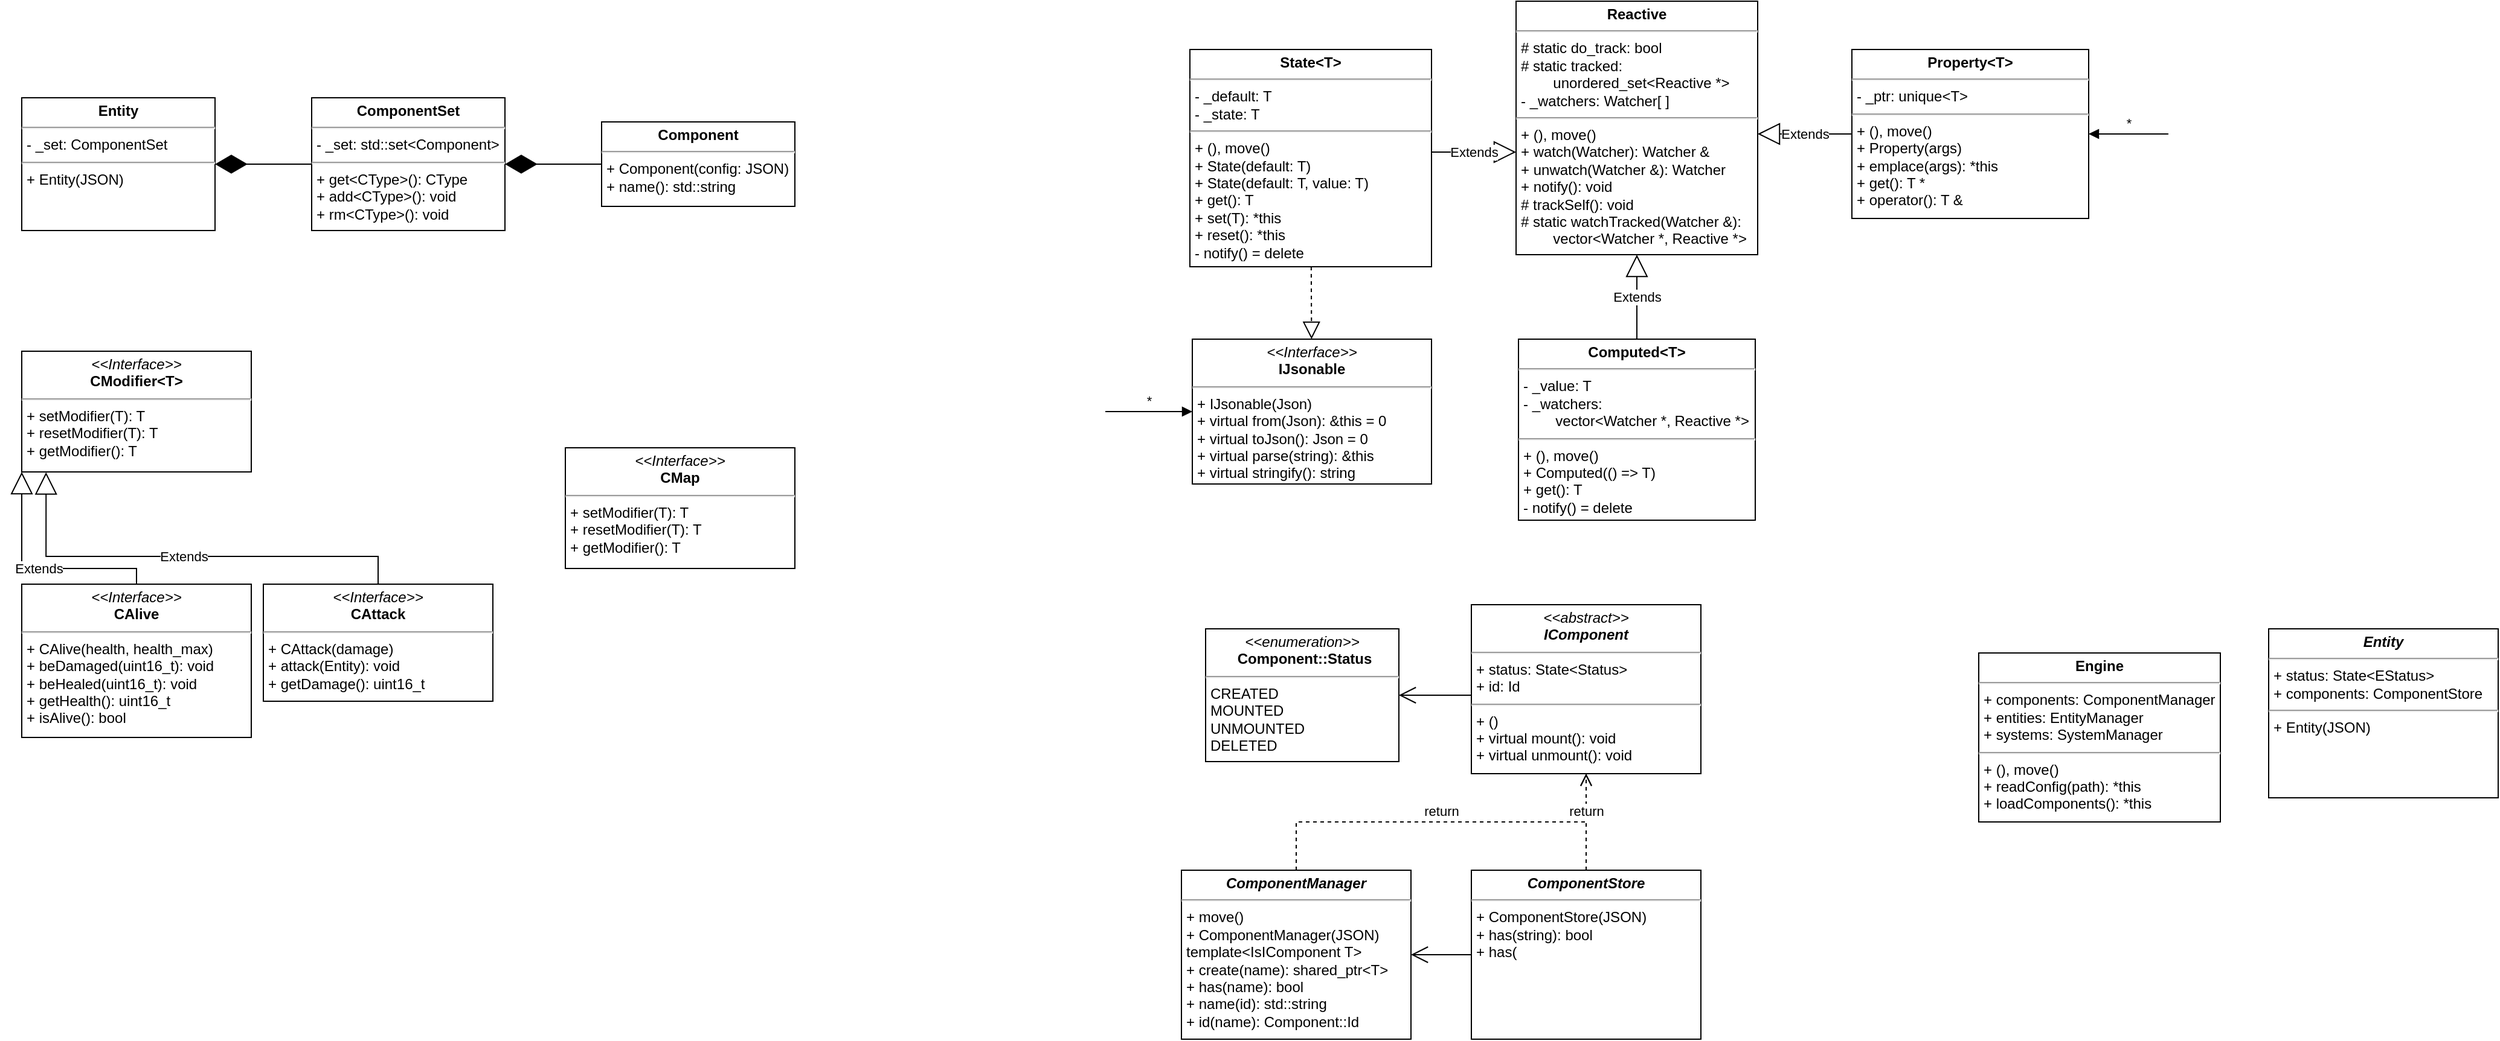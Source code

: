 <mxfile version="25.0.3">
  <diagram id="C5RBs43oDa-KdzZeNtuy" name="Page-1">
    <mxGraphModel dx="286" dy="189" grid="1" gridSize="10" guides="1" tooltips="1" connect="1" arrows="1" fold="1" page="1" pageScale="1" pageWidth="827" pageHeight="1169" math="0" shadow="0">
      <root>
        <mxCell id="WIyWlLk6GJQsqaUBKTNV-0" />
        <mxCell id="WIyWlLk6GJQsqaUBKTNV-1" parent="WIyWlLk6GJQsqaUBKTNV-0" />
        <mxCell id="HwnYzVGG-viCmn4Wa0q9-55" value="Extends" style="endArrow=block;endSize=16;endFill=0;html=1;rounded=0;edgeStyle=orthogonalEdgeStyle;entryX=0;entryY=1;entryDx=0;entryDy=0;" parent="WIyWlLk6GJQsqaUBKTNV-1" source="HwnYzVGG-viCmn4Wa0q9-69" target="HwnYzVGG-viCmn4Wa0q9-71" edge="1">
          <mxGeometry width="160" relative="1" as="geometry">
            <mxPoint x="280" y="410" as="sourcePoint" />
            <mxPoint x="440" y="410" as="targetPoint" />
            <Array as="points">
              <mxPoint x="185" y="500" />
              <mxPoint x="90" y="500" />
            </Array>
          </mxGeometry>
        </mxCell>
        <mxCell id="HwnYzVGG-viCmn4Wa0q9-69" value="&lt;p style=&quot;margin:0px;margin-top:4px;text-align:center;&quot;&gt;&lt;i&gt;&amp;lt;&amp;lt;Interface&amp;gt;&amp;gt;&lt;/i&gt;&lt;br&gt;&lt;b&gt;CAlive&lt;/b&gt;&lt;/p&gt;&lt;hr&gt;&lt;p style=&quot;margin:0px;margin-left:4px;&quot;&gt;+ CAlive(health, health_max)&lt;/p&gt;&lt;p style=&quot;margin:0px;margin-left:4px;&quot;&gt;+ beDamaged(uint16_t): void&lt;/p&gt;&lt;p style=&quot;margin:0px;margin-left:4px;&quot;&gt;+ beHealed(uint16_t): void&lt;/p&gt;&lt;p style=&quot;margin:0px;margin-left:4px;&quot;&gt;+ getHealth(): uint16_t&lt;/p&gt;&lt;p style=&quot;margin:0px;margin-left:4px;&quot;&gt;+ isAlive(): bool&lt;/p&gt;" style="verticalAlign=top;align=left;overflow=fill;html=1;whiteSpace=wrap;" parent="WIyWlLk6GJQsqaUBKTNV-1" vertex="1">
          <mxGeometry x="90" y="513" width="190" height="127" as="geometry" />
        </mxCell>
        <mxCell id="HwnYzVGG-viCmn4Wa0q9-70" style="edgeStyle=orthogonalEdgeStyle;rounded=0;orthogonalLoop=1;jettySize=auto;html=1;exitX=0.5;exitY=1;exitDx=0;exitDy=0;" parent="WIyWlLk6GJQsqaUBKTNV-1" source="HwnYzVGG-viCmn4Wa0q9-69" target="HwnYzVGG-viCmn4Wa0q9-69" edge="1">
          <mxGeometry relative="1" as="geometry" />
        </mxCell>
        <mxCell id="HwnYzVGG-viCmn4Wa0q9-71" value="&lt;p style=&quot;margin:0px;margin-top:4px;text-align:center;&quot;&gt;&lt;i&gt;&amp;lt;&amp;lt;Interface&amp;gt;&amp;gt;&lt;/i&gt;&lt;br&gt;&lt;b&gt;CModifier&amp;lt;T&amp;gt;&lt;/b&gt;&lt;/p&gt;&lt;hr&gt;&lt;p style=&quot;margin:0px;margin-left:4px;&quot;&gt;+ setModifier(T): T&lt;/p&gt;&lt;p style=&quot;margin:0px;margin-left:4px;&quot;&gt;+ resetModifier(T): T&lt;/p&gt;&lt;p style=&quot;margin:0px;margin-left:4px;&quot;&gt;+ getModifier(): T&lt;/p&gt;" style="verticalAlign=top;align=left;overflow=fill;html=1;whiteSpace=wrap;" parent="WIyWlLk6GJQsqaUBKTNV-1" vertex="1">
          <mxGeometry x="90" y="320" width="190" height="100" as="geometry" />
        </mxCell>
        <mxCell id="HwnYzVGG-viCmn4Wa0q9-72" value="&lt;p style=&quot;margin:0px;margin-top:4px;text-align:center;&quot;&gt;&lt;i&gt;&amp;lt;&amp;lt;Interface&amp;gt;&amp;gt;&lt;/i&gt;&lt;br&gt;&lt;b&gt;CAttack&lt;/b&gt;&lt;/p&gt;&lt;hr&gt;&lt;p style=&quot;margin:0px;margin-left:4px;&quot;&gt;+ CAttack(damage)&lt;br&gt;+ attack(Entity): void&lt;/p&gt;&lt;p style=&quot;margin:0px;margin-left:4px;&quot;&gt;+ getDamage(): uint16_t&lt;/p&gt;" style="verticalAlign=top;align=left;overflow=fill;html=1;whiteSpace=wrap;" parent="WIyWlLk6GJQsqaUBKTNV-1" vertex="1">
          <mxGeometry x="290" y="513" width="190" height="97" as="geometry" />
        </mxCell>
        <mxCell id="HwnYzVGG-viCmn4Wa0q9-73" value="Extends" style="endArrow=block;endSize=16;endFill=0;html=1;rounded=0;exitX=0.5;exitY=0;exitDx=0;exitDy=0;entryX=0.106;entryY=1.003;entryDx=0;entryDy=0;edgeStyle=orthogonalEdgeStyle;entryPerimeter=0;" parent="WIyWlLk6GJQsqaUBKTNV-1" source="HwnYzVGG-viCmn4Wa0q9-72" target="HwnYzVGG-viCmn4Wa0q9-71" edge="1">
          <mxGeometry width="160" relative="1" as="geometry">
            <mxPoint x="330" y="500" as="sourcePoint" />
            <mxPoint x="490" y="500" as="targetPoint" />
            <Array as="points">
              <mxPoint x="385" y="490" />
              <mxPoint x="110" y="490" />
            </Array>
          </mxGeometry>
        </mxCell>
        <mxCell id="HwnYzVGG-viCmn4Wa0q9-75" value="&lt;p style=&quot;margin:0px;margin-top:4px;text-align:center;&quot;&gt;&lt;b&gt;ComponentSet&lt;/b&gt;&lt;/p&gt;&lt;hr&gt;&lt;p style=&quot;margin:0px;margin-left:4px;&quot;&gt;- _set: std::set&amp;lt;Component&amp;gt;&lt;/p&gt;&lt;hr&gt;&lt;p style=&quot;margin:0px;margin-left:4px;&quot;&gt;+ get&amp;lt;CType&amp;gt;(): CType&lt;/p&gt;&lt;p style=&quot;margin:0px;margin-left:4px;&quot;&gt;+ add&amp;lt;CType&amp;gt;(): void&lt;/p&gt;&lt;p style=&quot;margin:0px;margin-left:4px;&quot;&gt;+ rm&amp;lt;CType&amp;gt;(): void&lt;/p&gt;" style="verticalAlign=top;align=left;overflow=fill;html=1;whiteSpace=wrap;" parent="WIyWlLk6GJQsqaUBKTNV-1" vertex="1">
          <mxGeometry x="330" y="110" width="160" height="110" as="geometry" />
        </mxCell>
        <mxCell id="HwnYzVGG-viCmn4Wa0q9-76" value="&lt;p style=&quot;margin:0px;margin-top:4px;text-align:center;&quot;&gt;&lt;b&gt;Component&lt;/b&gt;&lt;/p&gt;&lt;hr&gt;&lt;p style=&quot;margin:0px;margin-left:4px;&quot;&gt;+ Component(config: JSON)&lt;/p&gt;&lt;p style=&quot;margin:0px;margin-left:4px;&quot;&gt;+ name(): std::string&lt;/p&gt;" style="verticalAlign=top;align=left;overflow=fill;html=1;whiteSpace=wrap;" parent="WIyWlLk6GJQsqaUBKTNV-1" vertex="1">
          <mxGeometry x="570" y="130" width="160" height="70" as="geometry" />
        </mxCell>
        <mxCell id="HwnYzVGG-viCmn4Wa0q9-81" value="" style="endArrow=diamondThin;endFill=1;endSize=24;html=1;rounded=0;edgeStyle=orthogonalEdgeStyle;" parent="WIyWlLk6GJQsqaUBKTNV-1" source="HwnYzVGG-viCmn4Wa0q9-76" target="HwnYzVGG-viCmn4Wa0q9-75" edge="1">
          <mxGeometry width="160" relative="1" as="geometry">
            <mxPoint x="400" y="440" as="sourcePoint" />
            <mxPoint x="560" y="440" as="targetPoint" />
          </mxGeometry>
        </mxCell>
        <mxCell id="HwnYzVGG-viCmn4Wa0q9-82" value="&lt;p style=&quot;margin:0px;margin-top:4px;text-align:center;&quot;&gt;&lt;b&gt;Entity&lt;/b&gt;&lt;/p&gt;&lt;hr&gt;&lt;p style=&quot;margin:0px;margin-left:4px;&quot;&gt;- _set: ComponentSet&lt;/p&gt;&lt;hr&gt;&lt;p style=&quot;margin:0px;margin-left:4px;&quot;&gt;+ Entity(JSON)&lt;/p&gt;" style="verticalAlign=top;align=left;overflow=fill;html=1;whiteSpace=wrap;" parent="WIyWlLk6GJQsqaUBKTNV-1" vertex="1">
          <mxGeometry x="90" y="110" width="160" height="110" as="geometry" />
        </mxCell>
        <mxCell id="HwnYzVGG-viCmn4Wa0q9-85" value="" style="endArrow=diamondThin;endFill=1;endSize=24;html=1;rounded=0;edgeStyle=orthogonalEdgeStyle;" parent="WIyWlLk6GJQsqaUBKTNV-1" source="HwnYzVGG-viCmn4Wa0q9-75" target="HwnYzVGG-viCmn4Wa0q9-82" edge="1">
          <mxGeometry width="160" relative="1" as="geometry">
            <mxPoint x="270" y="220" as="sourcePoint" />
            <mxPoint x="430" y="220" as="targetPoint" />
          </mxGeometry>
        </mxCell>
        <mxCell id="HwnYzVGG-viCmn4Wa0q9-86" value="&lt;p style=&quot;margin:0px;margin-top:4px;text-align:center;&quot;&gt;&lt;i&gt;&amp;lt;&amp;lt;Interface&amp;gt;&amp;gt;&lt;/i&gt;&lt;br&gt;&lt;b&gt;CMap&lt;/b&gt;&lt;/p&gt;&lt;hr&gt;&lt;p style=&quot;margin:0px;margin-left:4px;&quot;&gt;+ setModifier(T): T&lt;/p&gt;&lt;p style=&quot;margin:0px;margin-left:4px;&quot;&gt;+ resetModifier(T): T&lt;/p&gt;&lt;p style=&quot;margin:0px;margin-left:4px;&quot;&gt;+ getModifier(): T&lt;/p&gt;" style="verticalAlign=top;align=left;overflow=fill;html=1;whiteSpace=wrap;" parent="WIyWlLk6GJQsqaUBKTNV-1" vertex="1">
          <mxGeometry x="540" y="400" width="190" height="100" as="geometry" />
        </mxCell>
        <mxCell id="1AaOihTlzgc76VjH7H-S-1" value="&lt;p style=&quot;margin:0px;margin-top:4px;text-align:center;&quot;&gt;&lt;b&gt;Computed&amp;lt;T&amp;gt;&lt;/b&gt;&lt;/p&gt;&lt;hr&gt;&lt;p style=&quot;margin:0px;margin-left:4px;&quot;&gt;&lt;span style=&quot;background-color: initial;&quot;&gt;- _value: T&lt;/span&gt;&lt;/p&gt;&lt;p style=&quot;margin:0px;margin-left:4px;&quot;&gt;&lt;span style=&quot;background-color: initial;&quot;&gt;- _watchers:&lt;/span&gt;&lt;/p&gt;&lt;p style=&quot;margin:0px;margin-left:4px;&quot;&gt;&lt;span style=&quot;background-color: initial;&quot;&gt;&lt;span style=&quot;white-space: pre;&quot;&gt;&#x9;&lt;/span&gt;vector&amp;lt;Watcher *, Reactive *&amp;gt;&lt;/span&gt;&lt;/p&gt;&lt;hr&gt;&lt;p style=&quot;margin:0px;margin-left:4px;&quot;&gt;&lt;span style=&quot;background-color: initial;&quot;&gt;+ (), move()&lt;br&gt;+ Computed(() =&amp;gt; T)&lt;/span&gt;&lt;/p&gt;&lt;p style=&quot;margin:0px;margin-left:4px;&quot;&gt;&lt;span style=&quot;background-color: initial;&quot;&gt;+ get(): T&lt;/span&gt;&lt;/p&gt;&lt;p style=&quot;margin:0px;margin-left:4px;&quot;&gt;&lt;span style=&quot;background-color: initial;&quot;&gt;- notify() = delete&lt;/span&gt;&lt;/p&gt;" style="verticalAlign=top;align=left;overflow=fill;html=1;whiteSpace=wrap;" parent="WIyWlLk6GJQsqaUBKTNV-1" vertex="1">
          <mxGeometry x="1329" y="310" width="196" height="150" as="geometry" />
        </mxCell>
        <mxCell id="1AaOihTlzgc76VjH7H-S-2" value="&lt;p style=&quot;margin:0px;margin-top:4px;text-align:center;&quot;&gt;&lt;b&gt;Reactive&lt;/b&gt;&lt;/p&gt;&lt;hr&gt;&lt;p style=&quot;margin: 0px 0px 0px 4px;&quot;&gt;# static do_track: bool&lt;/p&gt;&lt;p style=&quot;margin: 0px 0px 0px 4px;&quot;&gt;# static tracked: &lt;span style=&quot;white-space: pre;&quot;&gt;&#x9;&lt;/span&gt;unordered_set&amp;lt;Reactive *&amp;gt;&lt;/p&gt;&lt;p style=&quot;margin: 0px 0px 0px 4px;&quot;&gt;- _watchers: Watcher[ ]&lt;/p&gt;&lt;hr&gt;&lt;p style=&quot;margin: 0px 0px 0px 4px;&quot;&gt;+ (),&amp;nbsp;move()&lt;br&gt;+ watch(Watcher): Watcher &amp;amp;&lt;/p&gt;&lt;p style=&quot;margin: 0px 0px 0px 4px;&quot;&gt;+ unwatch(Watcher &amp;amp;): Watcher&lt;/p&gt;&lt;p style=&quot;margin: 0px 0px 0px 4px;&quot;&gt;+ notify(): void&lt;/p&gt;&lt;p style=&quot;margin: 0px 0px 0px 4px;&quot;&gt;# trackSelf(): void&lt;/p&gt;&lt;p style=&quot;margin: 0px 0px 0px 4px;&quot;&gt;# static watchTracked(Watcher &amp;amp;): &lt;span style=&quot;white-space: pre;&quot;&gt;&#x9;&lt;/span&gt;vector&amp;lt;Watcher *, Reactive *&amp;gt;&lt;/p&gt;" style="verticalAlign=top;align=left;overflow=fill;html=1;whiteSpace=wrap;" parent="WIyWlLk6GJQsqaUBKTNV-1" vertex="1">
          <mxGeometry x="1327" y="30" width="200" height="210" as="geometry" />
        </mxCell>
        <mxCell id="1AaOihTlzgc76VjH7H-S-5" value="&lt;p style=&quot;margin:0px;margin-top:4px;text-align:center;&quot;&gt;&lt;b&gt;State&amp;lt;T&amp;gt;&lt;/b&gt;&lt;/p&gt;&lt;hr&gt;&lt;p style=&quot;margin: 0px 0px 0px 4px;&quot;&gt;- _default: T&lt;/p&gt;&lt;p style=&quot;margin: 0px 0px 0px 4px;&quot;&gt;- _state: T&lt;/p&gt;&lt;hr&gt;&lt;p style=&quot;margin: 0px 0px 0px 4px;&quot;&gt;&lt;span style=&quot;background-color: initial;&quot;&gt;+ (), move()&lt;/span&gt;&lt;/p&gt;&lt;p style=&quot;margin: 0px 0px 0px 4px;&quot;&gt;&lt;span style=&quot;background-color: initial;&quot;&gt;+ State(default: T)&lt;/span&gt;&lt;/p&gt;&lt;p style=&quot;margin: 0px 0px 0px 4px;&quot;&gt;&lt;span style=&quot;background-color: initial;&quot;&gt;+ State(default: T, value: T)&lt;/span&gt;&lt;/p&gt;&lt;p style=&quot;margin: 0px 0px 0px 4px;&quot;&gt;&lt;span style=&quot;background-color: initial;&quot;&gt;+ get(): T&lt;/span&gt;&lt;/p&gt;&lt;p style=&quot;margin: 0px 0px 0px 4px;&quot;&gt;+ set(T): *this&lt;/p&gt;&lt;p style=&quot;margin: 0px 0px 0px 4px;&quot;&gt;+ reset(): *this&lt;/p&gt;&lt;p style=&quot;margin: 0px 0px 0px 4px;&quot;&gt;- notify() = delete&lt;/p&gt;&lt;p style=&quot;margin: 0px 0px 0px 4px;&quot;&gt;&lt;br&gt;&lt;/p&gt;" style="verticalAlign=top;align=left;overflow=fill;html=1;whiteSpace=wrap;" parent="WIyWlLk6GJQsqaUBKTNV-1" vertex="1">
          <mxGeometry x="1057" y="70" width="200" height="180" as="geometry" />
        </mxCell>
        <mxCell id="1AaOihTlzgc76VjH7H-S-10" value="&lt;p style=&quot;margin:0px;margin-top:4px;text-align:center;&quot;&gt;&lt;/p&gt;&lt;i style=&quot;&quot;&gt;&lt;div style=&quot;text-align: center;&quot;&gt;&lt;b style=&quot;background-color: initial;&quot;&gt;Entity&lt;/b&gt;&lt;/div&gt;&lt;/i&gt;&lt;hr&gt;&lt;p style=&quot;margin:0px;margin-left:4px;&quot;&gt;+ status: State&amp;lt;EStatus&amp;gt;&lt;/p&gt;&lt;p style=&quot;margin:0px;margin-left:4px;&quot;&gt;+ components: ComponentStore&lt;/p&gt;&lt;hr&gt;&lt;p style=&quot;margin:0px;margin-left:4px;&quot;&gt;+ Entity(JSON)&lt;/p&gt;" style="verticalAlign=top;align=left;overflow=fill;html=1;whiteSpace=wrap;" parent="WIyWlLk6GJQsqaUBKTNV-1" vertex="1">
          <mxGeometry x="1950" y="550" width="190" height="140" as="geometry" />
        </mxCell>
        <mxCell id="Iq3DH8VqQ_1fEfB8w_CH-1" value="&lt;p style=&quot;margin:0px;margin-top:4px;text-align:center;&quot;&gt;&lt;i&gt;&amp;lt;&amp;lt;Interface&amp;gt;&amp;gt;&lt;/i&gt;&lt;br&gt;&lt;b&gt;IJsonable&lt;/b&gt;&lt;/p&gt;&lt;hr&gt;&lt;p style=&quot;margin:0px;margin-left:4px;&quot;&gt;+ IJsonable(Json)&lt;/p&gt;&lt;p style=&quot;margin:0px;margin-left:4px;&quot;&gt;+ virtual from(Json): &amp;amp;this = 0&lt;/p&gt;&lt;p style=&quot;margin: 0px 0px 0px 4px;&quot;&gt;+ virtual toJson(): Json = 0&lt;/p&gt;&lt;p style=&quot;margin:0px;margin-left:4px;&quot;&gt;+ virtual parse(string): &amp;amp;this&lt;/p&gt;&lt;p style=&quot;margin:0px;margin-left:4px;&quot;&gt;+ virtual stringify(): string&lt;/p&gt;" style="verticalAlign=top;align=left;overflow=fill;html=1;whiteSpace=wrap;" parent="WIyWlLk6GJQsqaUBKTNV-1" vertex="1">
          <mxGeometry x="1059" y="310" width="198" height="120" as="geometry" />
        </mxCell>
        <mxCell id="Iq3DH8VqQ_1fEfB8w_CH-8" value="Extends" style="endArrow=block;endSize=16;endFill=0;html=1;rounded=0;edgeStyle=elbowEdgeStyle;elbow=vertical;" parent="WIyWlLk6GJQsqaUBKTNV-1" source="1AaOihTlzgc76VjH7H-S-1" target="1AaOihTlzgc76VjH7H-S-2" edge="1">
          <mxGeometry width="160" relative="1" as="geometry">
            <mxPoint x="1040" y="90" as="sourcePoint" />
            <mxPoint x="1200" y="90" as="targetPoint" />
          </mxGeometry>
        </mxCell>
        <mxCell id="Iq3DH8VqQ_1fEfB8w_CH-9" value="Extends" style="endArrow=block;endSize=16;endFill=0;html=1;rounded=0;edgeStyle=elbowEdgeStyle;elbow=vertical;" parent="WIyWlLk6GJQsqaUBKTNV-1" source="1AaOihTlzgc76VjH7H-S-5" target="1AaOihTlzgc76VjH7H-S-2" edge="1">
          <mxGeometry width="160" relative="1" as="geometry">
            <mxPoint x="1307" y="220" as="sourcePoint" />
            <mxPoint x="1467" y="220" as="targetPoint" />
          </mxGeometry>
        </mxCell>
        <mxCell id="CYkFxToPx0KMmguDNnpS-0" value="" style="endArrow=block;dashed=1;endFill=0;endSize=12;html=1;rounded=0;" parent="WIyWlLk6GJQsqaUBKTNV-1" source="1AaOihTlzgc76VjH7H-S-5" target="Iq3DH8VqQ_1fEfB8w_CH-1" edge="1">
          <mxGeometry width="160" relative="1" as="geometry">
            <mxPoint x="1177" y="340" as="sourcePoint" />
            <mxPoint x="1337" y="340" as="targetPoint" />
          </mxGeometry>
        </mxCell>
        <mxCell id="FApNSC25vzUqp6gPMMDp-0" value="&lt;p style=&quot;margin:0px;margin-top:4px;text-align:center;&quot;&gt;&lt;/p&gt;&lt;div style=&quot;text-align: center;&quot;&gt;&lt;b&gt;Engine&lt;/b&gt;&lt;/div&gt;&lt;hr&gt;&lt;p style=&quot;margin:0px;margin-left:4px;&quot;&gt;+ components: ComponentManager&lt;/p&gt;&lt;p style=&quot;margin:0px;margin-left:4px;&quot;&gt;+ entities: EntityManager&lt;/p&gt;&lt;p style=&quot;margin:0px;margin-left:4px;&quot;&gt;+ systems: SystemManager&lt;/p&gt;&lt;hr&gt;&lt;p style=&quot;margin:0px;margin-left:4px;&quot;&gt;+ (), move()&lt;/p&gt;&lt;p style=&quot;margin:0px;margin-left:4px;&quot;&gt;+ readConfig(path): *this&lt;/p&gt;&lt;p style=&quot;margin:0px;margin-left:4px;&quot;&gt;+ loadComponents(): *this&lt;/p&gt;" style="verticalAlign=top;align=left;overflow=fill;html=1;whiteSpace=wrap;" parent="WIyWlLk6GJQsqaUBKTNV-1" vertex="1">
          <mxGeometry x="1710" y="570" width="200" height="140" as="geometry" />
        </mxCell>
        <mxCell id="Uy60MwZ9Cgc1MqmZo54Q-0" value="&lt;p style=&quot;margin:0px;margin-top:4px;text-align:center;&quot;&gt;&lt;b&gt;Property&amp;lt;T&amp;gt;&lt;/b&gt;&lt;/p&gt;&lt;hr&gt;&lt;p style=&quot;margin:0px;margin-left:4px;&quot;&gt;&lt;span style=&quot;background-color: initial;&quot;&gt;- _ptr: unique&amp;lt;T&amp;gt;&lt;/span&gt;&lt;/p&gt;&lt;hr&gt;&lt;p style=&quot;margin:0px;margin-left:4px;&quot;&gt;&lt;span style=&quot;background-color: initial;&quot;&gt;+ (), move()&lt;/span&gt;&lt;/p&gt;&lt;p style=&quot;margin:0px;margin-left:4px;&quot;&gt;&lt;span style=&quot;background-color: initial;&quot;&gt;+ Property(args)&lt;br&gt;+ emplace(args): *this&lt;/span&gt;&lt;/p&gt;&lt;p style=&quot;margin:0px;margin-left:4px;&quot;&gt;&lt;span style=&quot;background-color: initial;&quot;&gt;+ get(): T *&lt;/span&gt;&lt;/p&gt;&lt;p style=&quot;margin:0px;margin-left:4px;&quot;&gt;+ operator(): T &amp;amp;&lt;/p&gt;" style="verticalAlign=top;align=left;overflow=fill;html=1;whiteSpace=wrap;" parent="WIyWlLk6GJQsqaUBKTNV-1" vertex="1">
          <mxGeometry x="1605" y="70" width="196" height="140" as="geometry" />
        </mxCell>
        <mxCell id="sa3Bp4lUWlJghUPQF_Ek-0" value="&lt;p style=&quot;margin:0px;margin-top:4px;text-align:center;&quot;&gt;&lt;/p&gt;&lt;i style=&quot;&quot;&gt;&lt;div style=&quot;text-align: center;&quot;&gt;&lt;i style=&quot;background-color: initial;&quot;&gt;&amp;lt;&amp;lt;enumeration&amp;gt;&amp;gt;&lt;/i&gt;&lt;/div&gt;&lt;/i&gt;&lt;p style=&quot;text-align: center; margin: 0px 0px 0px 4px;&quot;&gt;&lt;b&gt;Component::Status&lt;/b&gt;&lt;/p&gt;&lt;hr&gt;&lt;p style=&quot;margin:0px;margin-left:4px;&quot;&gt;CREATED&lt;/p&gt;&lt;p style=&quot;margin:0px;margin-left:4px;&quot;&gt;&lt;span style=&quot;background-color: initial;&quot;&gt;MOUNTED&lt;/span&gt;&lt;/p&gt;&lt;p style=&quot;margin:0px;margin-left:4px;&quot;&gt;UNMOUNTED&lt;/p&gt;&lt;p style=&quot;margin:0px;margin-left:4px;&quot;&gt;DELETED&lt;/p&gt;" style="verticalAlign=top;align=left;overflow=fill;html=1;whiteSpace=wrap;" parent="WIyWlLk6GJQsqaUBKTNV-1" vertex="1">
          <mxGeometry x="1070" y="550" width="160" height="110" as="geometry" />
        </mxCell>
        <mxCell id="sa3Bp4lUWlJghUPQF_Ek-2" value="&lt;p style=&quot;margin:0px;margin-top:4px;text-align:center;&quot;&gt;&lt;/p&gt;&lt;i style=&quot;&quot;&gt;&lt;div style=&quot;text-align: center;&quot;&gt;&lt;b style=&quot;background-color: initial;&quot;&gt;ComponentStore&lt;/b&gt;&lt;/div&gt;&lt;/i&gt;&lt;hr&gt;&lt;p style=&quot;margin:0px;margin-left:4px;&quot;&gt;&lt;/p&gt;&lt;p style=&quot;margin:0px;margin-left:4px;&quot;&gt;+ ComponentStore(JSON)&lt;/p&gt;&lt;p style=&quot;margin:0px;margin-left:4px;&quot;&gt;+ has(string): bool&lt;/p&gt;&lt;p style=&quot;margin:0px;margin-left:4px;&quot;&gt;+ has(&lt;/p&gt;" style="verticalAlign=top;align=left;overflow=fill;html=1;whiteSpace=wrap;" parent="WIyWlLk6GJQsqaUBKTNV-1" vertex="1">
          <mxGeometry x="1290" y="750" width="190" height="140" as="geometry" />
        </mxCell>
        <mxCell id="sa3Bp4lUWlJghUPQF_Ek-3" value="&lt;p style=&quot;margin:0px;margin-top:4px;text-align:center;&quot;&gt;&lt;/p&gt;&lt;i style=&quot;&quot;&gt;&lt;div style=&quot;text-align: center;&quot;&gt;&lt;b style=&quot;background-color: initial;&quot;&gt;ComponentManager&lt;/b&gt;&lt;/div&gt;&lt;/i&gt;&lt;hr&gt;&lt;p style=&quot;margin: 0px 0px 0px 4px;&quot;&gt;&lt;span style=&quot;background-color: initial;&quot;&gt;+&amp;nbsp;&lt;/span&gt;&lt;span style=&quot;background-color: initial;&quot;&gt;move()&lt;/span&gt;&lt;/p&gt;&lt;p style=&quot;margin:0px;margin-left:4px;&quot;&gt;&lt;span style=&quot;background-color: initial;&quot;&gt;+ ComponentManager(JSON)&lt;/span&gt;&lt;/p&gt;&lt;p style=&quot;margin:0px;margin-left:4px;&quot;&gt;&lt;span style=&quot;background-color: initial;&quot;&gt;template&amp;lt;IsIComponent T&amp;gt;&lt;/span&gt;&lt;/p&gt;&lt;p style=&quot;margin:0px;margin-left:4px;&quot;&gt;&lt;span style=&quot;background-color: initial;&quot;&gt;+ create(name): shared_ptr&amp;lt;T&amp;gt;&lt;/span&gt;&lt;/p&gt;&lt;p style=&quot;margin:0px;margin-left:4px;&quot;&gt;&lt;span style=&quot;background-color: initial;&quot;&gt;+ has(name): bool&lt;/span&gt;&lt;/p&gt;&lt;p style=&quot;margin:0px;margin-left:4px;&quot;&gt;&lt;span style=&quot;background-color: initial;&quot;&gt;+ name(id): std::string&lt;/span&gt;&lt;/p&gt;&lt;p style=&quot;margin:0px;margin-left:4px;&quot;&gt;&lt;span style=&quot;background-color: initial;&quot;&gt;+ id(name): Component::Id&lt;/span&gt;&lt;/p&gt;" style="verticalAlign=top;align=left;overflow=fill;html=1;whiteSpace=wrap;" parent="WIyWlLk6GJQsqaUBKTNV-1" vertex="1">
          <mxGeometry x="1050" y="750" width="190" height="140" as="geometry" />
        </mxCell>
        <mxCell id="sa3Bp4lUWlJghUPQF_Ek-5" value="&lt;p style=&quot;margin:0px;margin-top:4px;text-align:center;&quot;&gt;&lt;/p&gt;&lt;i style=&quot;&quot;&gt;&lt;div style=&quot;text-align: center;&quot;&gt;&lt;i style=&quot;background-color: initial;&quot;&gt;&amp;lt;&amp;lt;abstract&amp;gt;&amp;gt;&lt;/i&gt;&lt;b style=&quot;background-color: initial;&quot;&gt;&lt;br&gt;IComponent&lt;/b&gt;&lt;/div&gt;&lt;/i&gt;&lt;hr&gt;&lt;p style=&quot;margin:0px;margin-left:4px;&quot;&gt;+ status: State&amp;lt;Status&amp;gt;&lt;/p&gt;&lt;p style=&quot;margin:0px;margin-left:4px;&quot;&gt;+ id: Id&lt;/p&gt;&lt;hr&gt;&lt;p style=&quot;margin:0px;margin-left:4px;&quot;&gt;+ ()&lt;br&gt;+ virtual mount(): void&lt;/p&gt;&lt;p style=&quot;margin:0px;margin-left:4px;&quot;&gt;+ virtual unmount(): void&lt;/p&gt;" style="verticalAlign=top;align=left;overflow=fill;html=1;whiteSpace=wrap;" parent="WIyWlLk6GJQsqaUBKTNV-1" vertex="1">
          <mxGeometry x="1290" y="530" width="190" height="140" as="geometry" />
        </mxCell>
        <mxCell id="6aSoRE05w-YgYNYFXPVH-4" value="*" style="html=1;verticalAlign=bottom;endArrow=block;curved=0;rounded=0;" parent="WIyWlLk6GJQsqaUBKTNV-1" target="Uy60MwZ9Cgc1MqmZo54Q-0" edge="1">
          <mxGeometry width="80" relative="1" as="geometry">
            <mxPoint x="1867" y="140" as="sourcePoint" />
            <mxPoint x="2007" y="420" as="targetPoint" />
            <mxPoint as="offset" />
          </mxGeometry>
        </mxCell>
        <mxCell id="6aSoRE05w-YgYNYFXPVH-6" value="*" style="html=1;verticalAlign=bottom;endArrow=block;curved=0;rounded=0;" parent="WIyWlLk6GJQsqaUBKTNV-1" target="Iq3DH8VqQ_1fEfB8w_CH-1" edge="1">
          <mxGeometry width="80" relative="1" as="geometry">
            <mxPoint x="987" y="370" as="sourcePoint" />
            <mxPoint x="1257" y="360" as="targetPoint" />
            <mxPoint as="offset" />
          </mxGeometry>
        </mxCell>
        <mxCell id="6aSoRE05w-YgYNYFXPVH-7" value="Extends" style="endArrow=block;endSize=16;endFill=0;html=1;rounded=0;edgeStyle=elbowEdgeStyle;elbow=vertical;" parent="WIyWlLk6GJQsqaUBKTNV-1" source="Uy60MwZ9Cgc1MqmZo54Q-0" target="1AaOihTlzgc76VjH7H-S-2" edge="1">
          <mxGeometry width="160" relative="1" as="geometry">
            <mxPoint x="1130" y="400" as="sourcePoint" />
            <mxPoint x="1290" y="400" as="targetPoint" />
          </mxGeometry>
        </mxCell>
        <mxCell id="6aSoRE05w-YgYNYFXPVH-8" value="return" style="html=1;verticalAlign=bottom;endArrow=open;dashed=1;endSize=8;rounded=0;edgeStyle=elbowEdgeStyle;elbow=vertical;" parent="WIyWlLk6GJQsqaUBKTNV-1" source="sa3Bp4lUWlJghUPQF_Ek-3" target="sa3Bp4lUWlJghUPQF_Ek-5" edge="1">
          <mxGeometry relative="1" as="geometry">
            <mxPoint x="1570" y="730" as="sourcePoint" />
            <mxPoint x="1490" y="730" as="targetPoint" />
          </mxGeometry>
        </mxCell>
        <mxCell id="6aSoRE05w-YgYNYFXPVH-9" value="" style="endArrow=open;endFill=1;endSize=12;html=1;rounded=0;edgeStyle=elbowEdgeStyle;elbow=vertical;" parent="WIyWlLk6GJQsqaUBKTNV-1" source="sa3Bp4lUWlJghUPQF_Ek-2" target="sa3Bp4lUWlJghUPQF_Ek-3" edge="1">
          <mxGeometry width="160" relative="1" as="geometry">
            <mxPoint x="1370" y="740" as="sourcePoint" />
            <mxPoint x="1530" y="740" as="targetPoint" />
          </mxGeometry>
        </mxCell>
        <mxCell id="6aSoRE05w-YgYNYFXPVH-10" value="return" style="html=1;verticalAlign=bottom;endArrow=open;dashed=1;endSize=8;rounded=0;edgeStyle=elbowEdgeStyle;elbow=vertical;" parent="WIyWlLk6GJQsqaUBKTNV-1" source="sa3Bp4lUWlJghUPQF_Ek-2" target="sa3Bp4lUWlJghUPQF_Ek-5" edge="1">
          <mxGeometry relative="1" as="geometry">
            <mxPoint x="1320" y="760" as="sourcePoint" />
            <mxPoint x="1360" y="680" as="targetPoint" />
          </mxGeometry>
        </mxCell>
        <mxCell id="6aSoRE05w-YgYNYFXPVH-11" value="" style="endArrow=open;endFill=1;endSize=12;html=1;rounded=0;edgeStyle=elbowEdgeStyle;elbow=vertical;" parent="WIyWlLk6GJQsqaUBKTNV-1" source="sa3Bp4lUWlJghUPQF_Ek-5" target="sa3Bp4lUWlJghUPQF_Ek-0" edge="1">
          <mxGeometry width="160" relative="1" as="geometry">
            <mxPoint x="1580" y="700" as="sourcePoint" />
            <mxPoint x="1740" y="700" as="targetPoint" />
          </mxGeometry>
        </mxCell>
      </root>
    </mxGraphModel>
  </diagram>
</mxfile>
